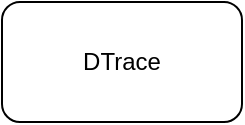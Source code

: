 <mxfile version="13.9.9" type="device"><diagram id="XMMHzh-Z7W5ka8zhlCQl" name="CPU"><mxGraphModel dx="1422" dy="822" grid="1" gridSize="10" guides="1" tooltips="1" connect="1" arrows="1" fold="1" page="1" pageScale="1" pageWidth="827" pageHeight="1169" math="0" shadow="0"><root><mxCell id="0"/><mxCell id="1" parent="0"/><mxCell id="tEepaZJt3DFNSZI-VjMm-1" value="DTrace" style="rounded=1;whiteSpace=wrap;html=1;" vertex="1" parent="1"><mxGeometry x="80" y="240" width="120" height="60" as="geometry"/></mxCell></root></mxGraphModel></diagram></mxfile>